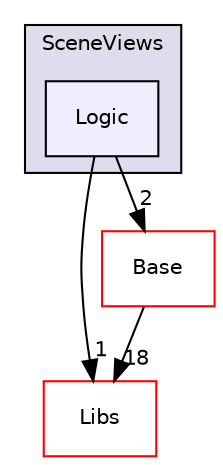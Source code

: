digraph "Modules/Loadable/SceneViews/Logic" {
  bgcolor=transparent;
  compound=true
  node [ fontsize="10", fontname="Helvetica"];
  edge [ labelfontsize="10", labelfontname="Helvetica"];
  subgraph clusterdir_2921f6b5e1ce8b017d145ba5f6d36ad5 {
    graph [ bgcolor="#ddddee", pencolor="black", label="SceneViews" fontname="Helvetica", fontsize="10", URL="dir_2921f6b5e1ce8b017d145ba5f6d36ad5.html"]
  dir_1461886aac6f502c1faec3399976a8ed [shape=box, label="Logic", style="filled", fillcolor="#eeeeff", pencolor="black", URL="dir_1461886aac6f502c1faec3399976a8ed.html"];
  }
  dir_6e6cb9563333489fde7459b1f95e59a5 [shape=box label="Libs" color="red" URL="dir_6e6cb9563333489fde7459b1f95e59a5.html"];
  dir_628593db0cdce5a76fb85526ae5aa762 [shape=box label="Base" color="red" URL="dir_628593db0cdce5a76fb85526ae5aa762.html"];
  dir_1461886aac6f502c1faec3399976a8ed->dir_6e6cb9563333489fde7459b1f95e59a5 [headlabel="1", labeldistance=1.5 headhref="dir_000090_000014.html"];
  dir_1461886aac6f502c1faec3399976a8ed->dir_628593db0cdce5a76fb85526ae5aa762 [headlabel="2", labeldistance=1.5 headhref="dir_000090_000002.html"];
  dir_628593db0cdce5a76fb85526ae5aa762->dir_6e6cb9563333489fde7459b1f95e59a5 [headlabel="18", labeldistance=1.5 headhref="dir_000002_000014.html"];
}
